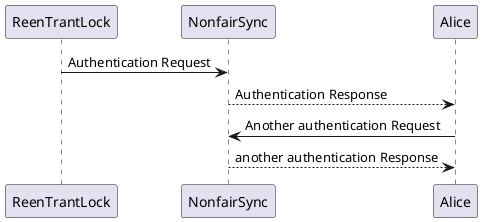 @startuml
ReenTrantLock -> NonfairSync: Authentication Request

NonfairSync --> Alice: Authentication Response

Alice -> NonfairSync: Another authentication Request
Alice <-- NonfairSync: another authentication Response
@enduml